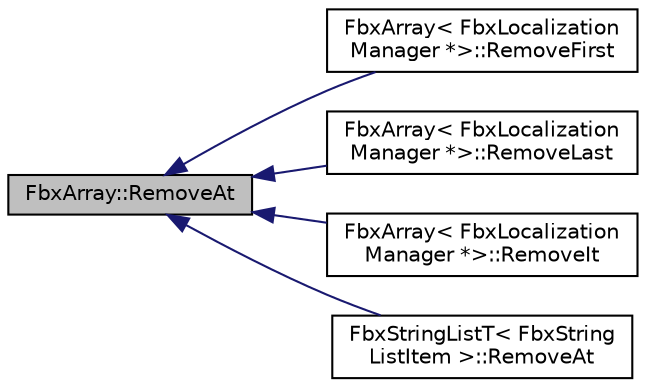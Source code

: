 digraph "FbxArray::RemoveAt"
{
  edge [fontname="Helvetica",fontsize="10",labelfontname="Helvetica",labelfontsize="10"];
  node [fontname="Helvetica",fontsize="10",shape=record];
  rankdir="LR";
  Node97 [label="FbxArray::RemoveAt",height=0.2,width=0.4,color="black", fillcolor="grey75", style="filled", fontcolor="black"];
  Node97 -> Node98 [dir="back",color="midnightblue",fontsize="10",style="solid",fontname="Helvetica"];
  Node98 [label="FbxArray\< FbxLocalization\lManager *\>::RemoveFirst",height=0.2,width=0.4,color="black", fillcolor="white", style="filled",URL="$class_fbx_array.html#ade8f6c6fbc62584870d16ffd1e011559"];
  Node97 -> Node99 [dir="back",color="midnightblue",fontsize="10",style="solid",fontname="Helvetica"];
  Node99 [label="FbxArray\< FbxLocalization\lManager *\>::RemoveLast",height=0.2,width=0.4,color="black", fillcolor="white", style="filled",URL="$class_fbx_array.html#ac346e868cc4a37ea1c292bdd9c3eca2e"];
  Node97 -> Node100 [dir="back",color="midnightblue",fontsize="10",style="solid",fontname="Helvetica"];
  Node100 [label="FbxArray\< FbxLocalization\lManager *\>::RemoveIt",height=0.2,width=0.4,color="black", fillcolor="white", style="filled",URL="$class_fbx_array.html#aed7ae152655404e95e5107824721e93c"];
  Node97 -> Node101 [dir="back",color="midnightblue",fontsize="10",style="solid",fontname="Helvetica"];
  Node101 [label="FbxStringListT\< FbxString\lListItem \>::RemoveAt",height=0.2,width=0.4,color="black", fillcolor="white", style="filled",URL="$class_fbx_string_list_t.html#afef2030e06b13d23e998cbc6ea6ff9a3"];
}

